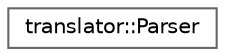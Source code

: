digraph "Graphical Class Hierarchy"
{
 // INTERACTIVE_SVG=YES
 // LATEX_PDF_SIZE
  bgcolor="transparent";
  edge [fontname=Helvetica,fontsize=10,labelfontname=Helvetica,labelfontsize=10];
  node [fontname=Helvetica,fontsize=10,shape=box,height=0.2,width=0.4];
  rankdir="LR";
  Node0 [id="Node000000",label="translator::Parser",height=0.2,width=0.4,color="grey40", fillcolor="white", style="filled",URL="$classtranslator_1_1_parser.html",tooltip=" "];
}
